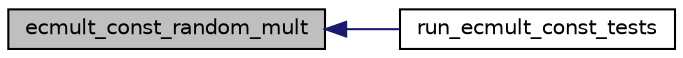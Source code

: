 digraph "ecmult_const_random_mult"
{
  edge [fontname="Helvetica",fontsize="10",labelfontname="Helvetica",labelfontsize="10"];
  node [fontname="Helvetica",fontsize="10",shape=record];
  rankdir="LR";
  Node18 [label="ecmult_const_random_mult",height=0.2,width=0.4,color="black", fillcolor="grey75", style="filled", fontcolor="black"];
  Node18 -> Node19 [dir="back",color="midnightblue",fontsize="10",style="solid",fontname="Helvetica"];
  Node19 [label="run_ecmult_const_tests",height=0.2,width=0.4,color="black", fillcolor="white", style="filled",URL="$d5/d7f/tests_8c.html#af69d927b217be17f076754b9d4e4f326"];
}
